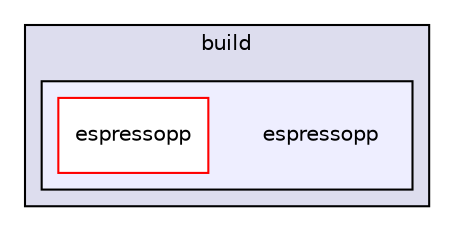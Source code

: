 digraph G {
  compound=true
  node [ fontsize="10", fontname="Helvetica"];
  edge [ labelfontsize="10", labelfontname="Helvetica"];
  subgraph clusterdir_658dffd2684749c363737148727fc8b1 {
    graph [ bgcolor="#ddddee", pencolor="black", label="build" fontname="Helvetica", fontsize="10", URL="dir_658dffd2684749c363737148727fc8b1.html"]
  subgraph clusterdir_5c08f133502774d40ee791d106d3c75a {
    graph [ bgcolor="#eeeeff", pencolor="black", label="" URL="dir_5c08f133502774d40ee791d106d3c75a.html"];
    dir_5c08f133502774d40ee791d106d3c75a [shape=plaintext label="espressopp"];
    dir_805259ce9380bb65a7430128d5e0f497 [shape=box label="espressopp" color="red" fillcolor="white" style="filled" URL="dir_805259ce9380bb65a7430128d5e0f497.html"];
  }
  }
}
